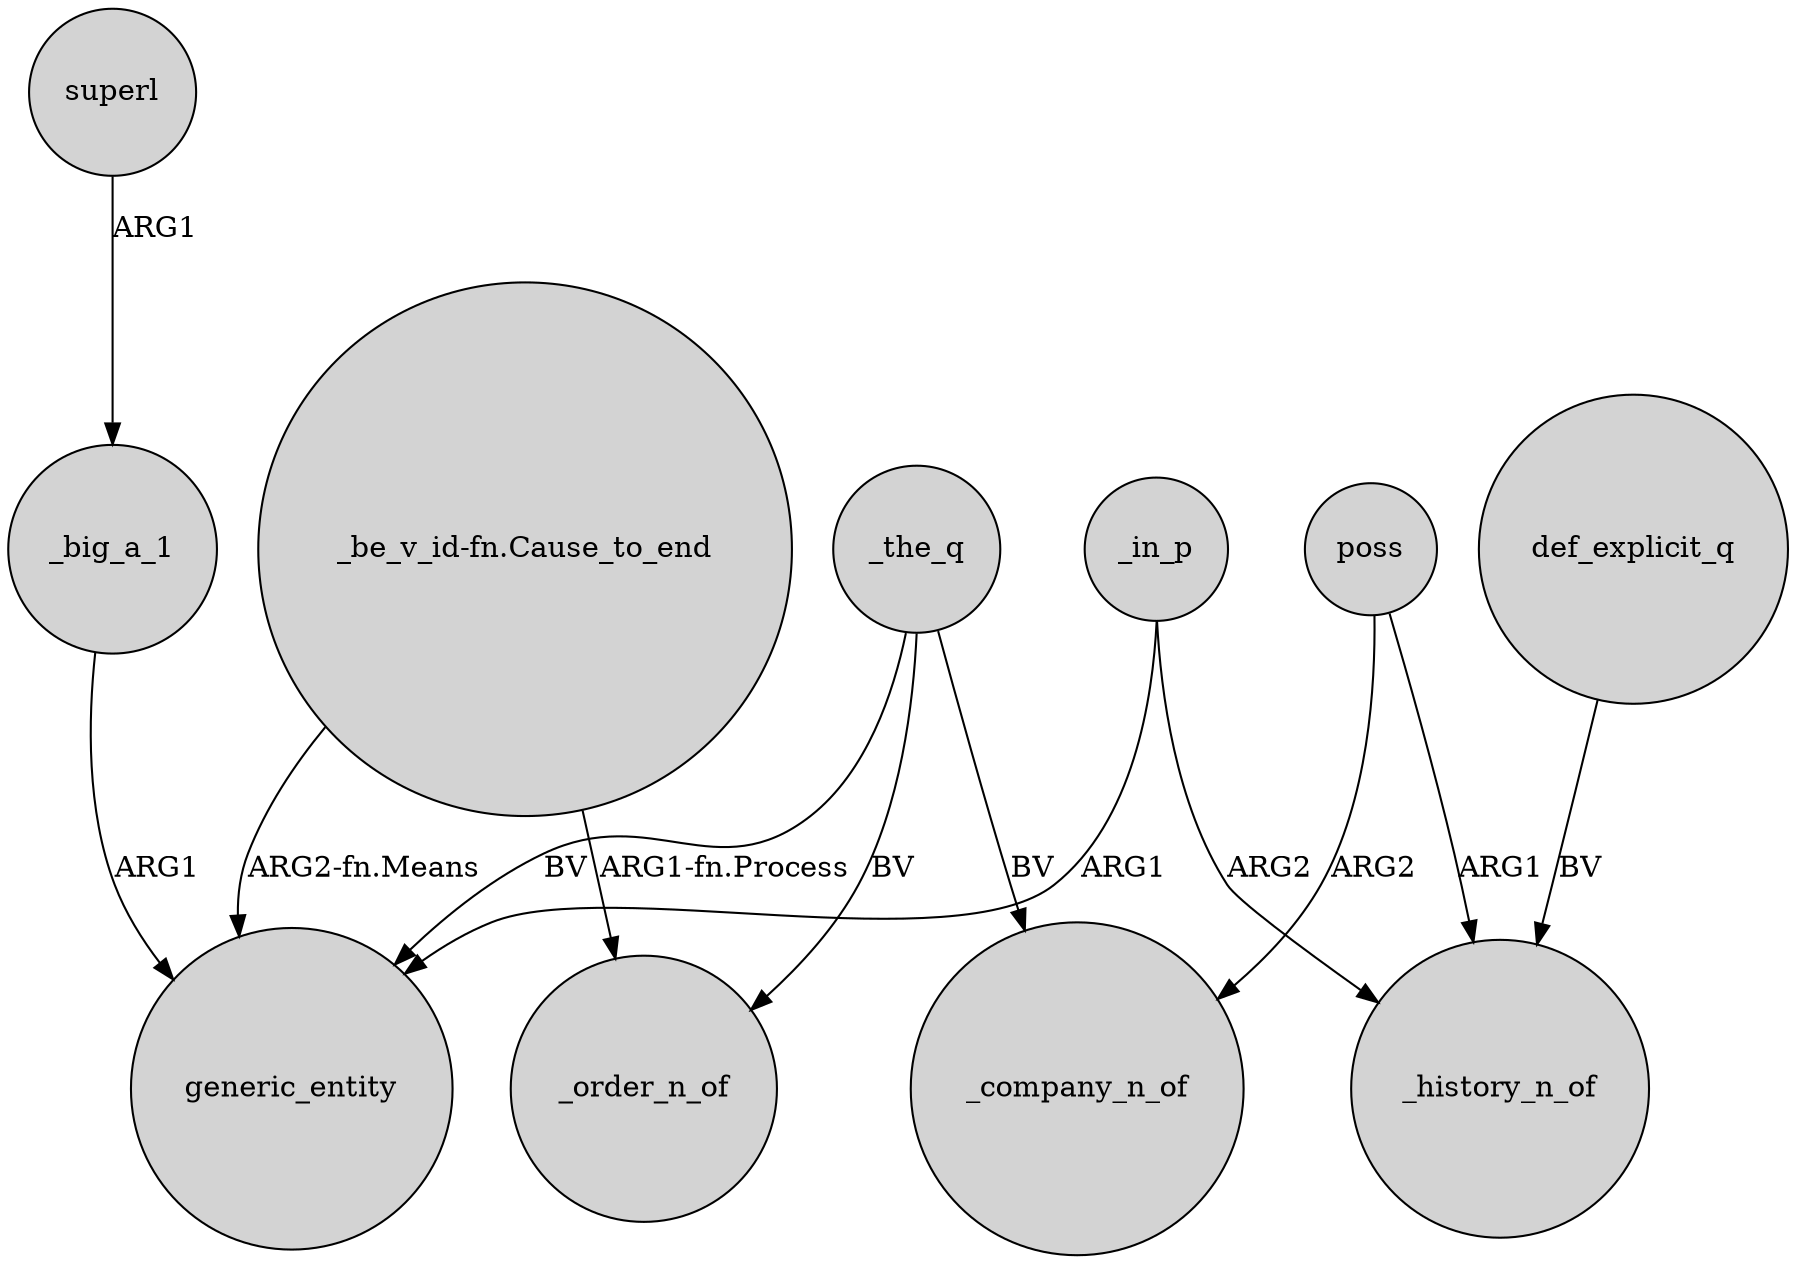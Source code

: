 digraph {
	node [shape=circle style=filled]
	superl -> _big_a_1 [label=ARG1]
	"_be_v_id-fn.Cause_to_end" -> generic_entity [label="ARG2-fn.Means"]
	_the_q -> generic_entity [label=BV]
	_in_p -> generic_entity [label=ARG1]
	poss -> _history_n_of [label=ARG1]
	_the_q -> _company_n_of [label=BV]
	_the_q -> _order_n_of [label=BV]
	_in_p -> _history_n_of [label=ARG2]
	_big_a_1 -> generic_entity [label=ARG1]
	poss -> _company_n_of [label=ARG2]
	"_be_v_id-fn.Cause_to_end" -> _order_n_of [label="ARG1-fn.Process"]
	def_explicit_q -> _history_n_of [label=BV]
}
